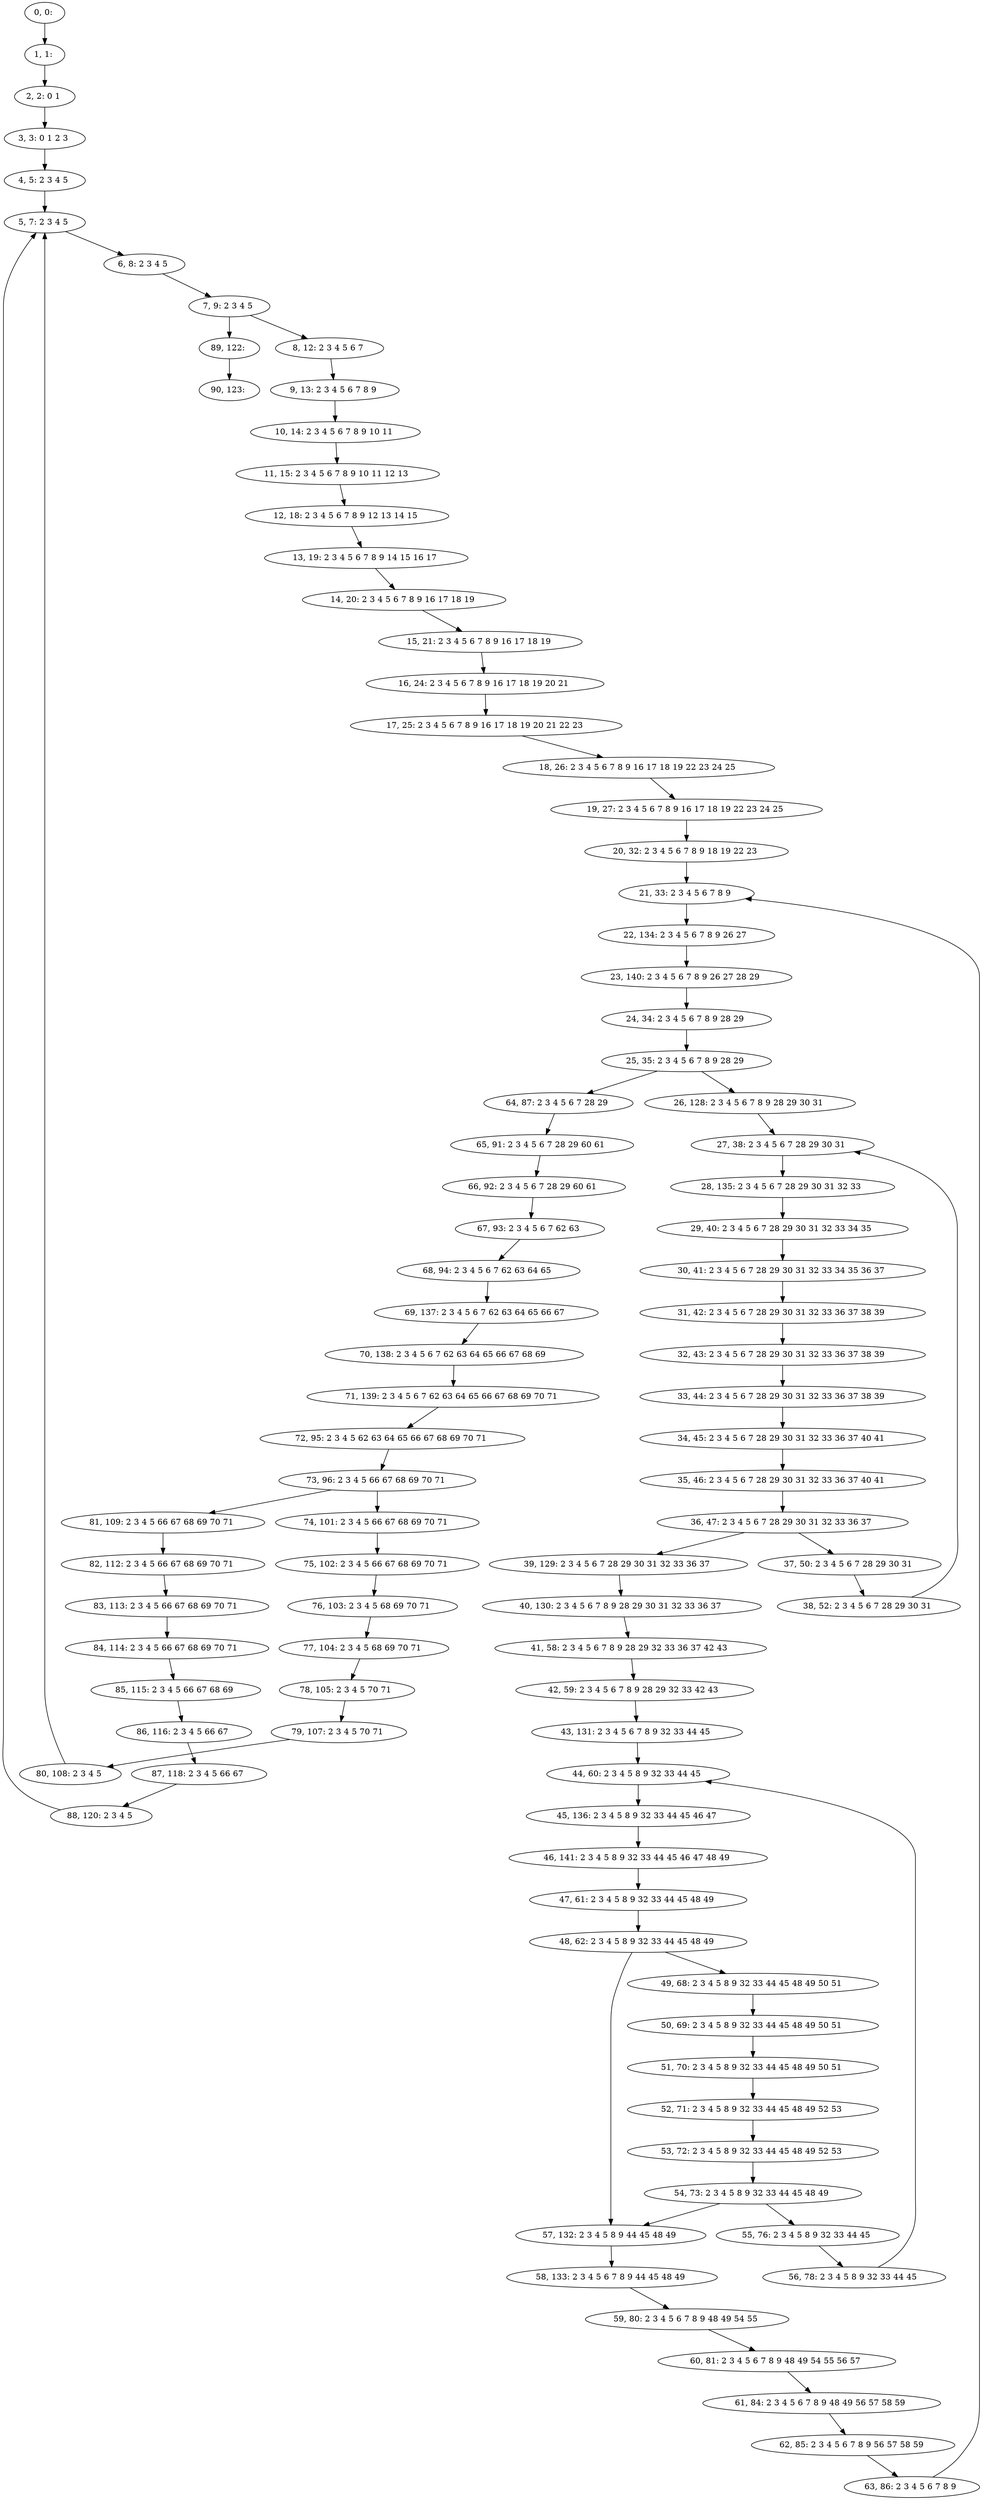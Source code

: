 digraph G {
0[label="0, 0: "];
1[label="1, 1: "];
2[label="2, 2: 0 1 "];
3[label="3, 3: 0 1 2 3 "];
4[label="4, 5: 2 3 4 5 "];
5[label="5, 7: 2 3 4 5 "];
6[label="6, 8: 2 3 4 5 "];
7[label="7, 9: 2 3 4 5 "];
8[label="8, 12: 2 3 4 5 6 7 "];
9[label="9, 13: 2 3 4 5 6 7 8 9 "];
10[label="10, 14: 2 3 4 5 6 7 8 9 10 11 "];
11[label="11, 15: 2 3 4 5 6 7 8 9 10 11 12 13 "];
12[label="12, 18: 2 3 4 5 6 7 8 9 12 13 14 15 "];
13[label="13, 19: 2 3 4 5 6 7 8 9 14 15 16 17 "];
14[label="14, 20: 2 3 4 5 6 7 8 9 16 17 18 19 "];
15[label="15, 21: 2 3 4 5 6 7 8 9 16 17 18 19 "];
16[label="16, 24: 2 3 4 5 6 7 8 9 16 17 18 19 20 21 "];
17[label="17, 25: 2 3 4 5 6 7 8 9 16 17 18 19 20 21 22 23 "];
18[label="18, 26: 2 3 4 5 6 7 8 9 16 17 18 19 22 23 24 25 "];
19[label="19, 27: 2 3 4 5 6 7 8 9 16 17 18 19 22 23 24 25 "];
20[label="20, 32: 2 3 4 5 6 7 8 9 18 19 22 23 "];
21[label="21, 33: 2 3 4 5 6 7 8 9 "];
22[label="22, 134: 2 3 4 5 6 7 8 9 26 27 "];
23[label="23, 140: 2 3 4 5 6 7 8 9 26 27 28 29 "];
24[label="24, 34: 2 3 4 5 6 7 8 9 28 29 "];
25[label="25, 35: 2 3 4 5 6 7 8 9 28 29 "];
26[label="26, 128: 2 3 4 5 6 7 8 9 28 29 30 31 "];
27[label="27, 38: 2 3 4 5 6 7 28 29 30 31 "];
28[label="28, 135: 2 3 4 5 6 7 28 29 30 31 32 33 "];
29[label="29, 40: 2 3 4 5 6 7 28 29 30 31 32 33 34 35 "];
30[label="30, 41: 2 3 4 5 6 7 28 29 30 31 32 33 34 35 36 37 "];
31[label="31, 42: 2 3 4 5 6 7 28 29 30 31 32 33 36 37 38 39 "];
32[label="32, 43: 2 3 4 5 6 7 28 29 30 31 32 33 36 37 38 39 "];
33[label="33, 44: 2 3 4 5 6 7 28 29 30 31 32 33 36 37 38 39 "];
34[label="34, 45: 2 3 4 5 6 7 28 29 30 31 32 33 36 37 40 41 "];
35[label="35, 46: 2 3 4 5 6 7 28 29 30 31 32 33 36 37 40 41 "];
36[label="36, 47: 2 3 4 5 6 7 28 29 30 31 32 33 36 37 "];
37[label="37, 50: 2 3 4 5 6 7 28 29 30 31 "];
38[label="38, 52: 2 3 4 5 6 7 28 29 30 31 "];
39[label="39, 129: 2 3 4 5 6 7 28 29 30 31 32 33 36 37 "];
40[label="40, 130: 2 3 4 5 6 7 8 9 28 29 30 31 32 33 36 37 "];
41[label="41, 58: 2 3 4 5 6 7 8 9 28 29 32 33 36 37 42 43 "];
42[label="42, 59: 2 3 4 5 6 7 8 9 28 29 32 33 42 43 "];
43[label="43, 131: 2 3 4 5 6 7 8 9 32 33 44 45 "];
44[label="44, 60: 2 3 4 5 8 9 32 33 44 45 "];
45[label="45, 136: 2 3 4 5 8 9 32 33 44 45 46 47 "];
46[label="46, 141: 2 3 4 5 8 9 32 33 44 45 46 47 48 49 "];
47[label="47, 61: 2 3 4 5 8 9 32 33 44 45 48 49 "];
48[label="48, 62: 2 3 4 5 8 9 32 33 44 45 48 49 "];
49[label="49, 68: 2 3 4 5 8 9 32 33 44 45 48 49 50 51 "];
50[label="50, 69: 2 3 4 5 8 9 32 33 44 45 48 49 50 51 "];
51[label="51, 70: 2 3 4 5 8 9 32 33 44 45 48 49 50 51 "];
52[label="52, 71: 2 3 4 5 8 9 32 33 44 45 48 49 52 53 "];
53[label="53, 72: 2 3 4 5 8 9 32 33 44 45 48 49 52 53 "];
54[label="54, 73: 2 3 4 5 8 9 32 33 44 45 48 49 "];
55[label="55, 76: 2 3 4 5 8 9 32 33 44 45 "];
56[label="56, 78: 2 3 4 5 8 9 32 33 44 45 "];
57[label="57, 132: 2 3 4 5 8 9 44 45 48 49 "];
58[label="58, 133: 2 3 4 5 6 7 8 9 44 45 48 49 "];
59[label="59, 80: 2 3 4 5 6 7 8 9 48 49 54 55 "];
60[label="60, 81: 2 3 4 5 6 7 8 9 48 49 54 55 56 57 "];
61[label="61, 84: 2 3 4 5 6 7 8 9 48 49 56 57 58 59 "];
62[label="62, 85: 2 3 4 5 6 7 8 9 56 57 58 59 "];
63[label="63, 86: 2 3 4 5 6 7 8 9 "];
64[label="64, 87: 2 3 4 5 6 7 28 29 "];
65[label="65, 91: 2 3 4 5 6 7 28 29 60 61 "];
66[label="66, 92: 2 3 4 5 6 7 28 29 60 61 "];
67[label="67, 93: 2 3 4 5 6 7 62 63 "];
68[label="68, 94: 2 3 4 5 6 7 62 63 64 65 "];
69[label="69, 137: 2 3 4 5 6 7 62 63 64 65 66 67 "];
70[label="70, 138: 2 3 4 5 6 7 62 63 64 65 66 67 68 69 "];
71[label="71, 139: 2 3 4 5 6 7 62 63 64 65 66 67 68 69 70 71 "];
72[label="72, 95: 2 3 4 5 62 63 64 65 66 67 68 69 70 71 "];
73[label="73, 96: 2 3 4 5 66 67 68 69 70 71 "];
74[label="74, 101: 2 3 4 5 66 67 68 69 70 71 "];
75[label="75, 102: 2 3 4 5 66 67 68 69 70 71 "];
76[label="76, 103: 2 3 4 5 68 69 70 71 "];
77[label="77, 104: 2 3 4 5 68 69 70 71 "];
78[label="78, 105: 2 3 4 5 70 71 "];
79[label="79, 107: 2 3 4 5 70 71 "];
80[label="80, 108: 2 3 4 5 "];
81[label="81, 109: 2 3 4 5 66 67 68 69 70 71 "];
82[label="82, 112: 2 3 4 5 66 67 68 69 70 71 "];
83[label="83, 113: 2 3 4 5 66 67 68 69 70 71 "];
84[label="84, 114: 2 3 4 5 66 67 68 69 70 71 "];
85[label="85, 115: 2 3 4 5 66 67 68 69 "];
86[label="86, 116: 2 3 4 5 66 67 "];
87[label="87, 118: 2 3 4 5 66 67 "];
88[label="88, 120: 2 3 4 5 "];
89[label="89, 122: "];
90[label="90, 123: "];
0->1 ;
1->2 ;
2->3 ;
3->4 ;
4->5 ;
5->6 ;
6->7 ;
7->8 ;
7->89 ;
8->9 ;
9->10 ;
10->11 ;
11->12 ;
12->13 ;
13->14 ;
14->15 ;
15->16 ;
16->17 ;
17->18 ;
18->19 ;
19->20 ;
20->21 ;
21->22 ;
22->23 ;
23->24 ;
24->25 ;
25->26 ;
25->64 ;
26->27 ;
27->28 ;
28->29 ;
29->30 ;
30->31 ;
31->32 ;
32->33 ;
33->34 ;
34->35 ;
35->36 ;
36->37 ;
36->39 ;
37->38 ;
38->27 ;
39->40 ;
40->41 ;
41->42 ;
42->43 ;
43->44 ;
44->45 ;
45->46 ;
46->47 ;
47->48 ;
48->49 ;
48->57 ;
49->50 ;
50->51 ;
51->52 ;
52->53 ;
53->54 ;
54->55 ;
54->57 ;
55->56 ;
56->44 ;
57->58 ;
58->59 ;
59->60 ;
60->61 ;
61->62 ;
62->63 ;
63->21 ;
64->65 ;
65->66 ;
66->67 ;
67->68 ;
68->69 ;
69->70 ;
70->71 ;
71->72 ;
72->73 ;
73->74 ;
73->81 ;
74->75 ;
75->76 ;
76->77 ;
77->78 ;
78->79 ;
79->80 ;
80->5 ;
81->82 ;
82->83 ;
83->84 ;
84->85 ;
85->86 ;
86->87 ;
87->88 ;
88->5 ;
89->90 ;
}
